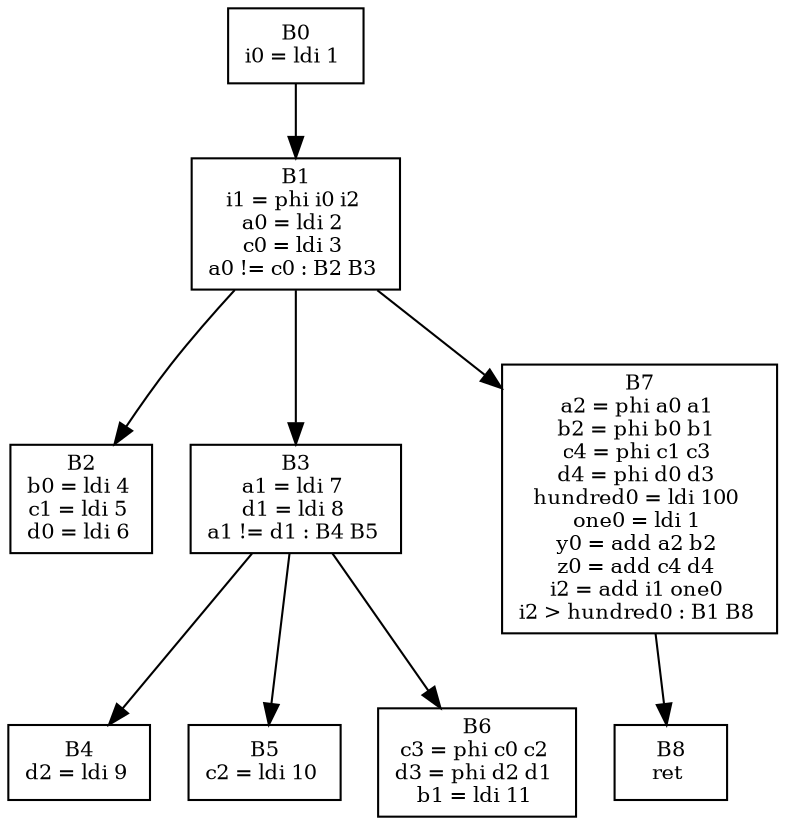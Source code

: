 digraph CFG {
B0 [shape=box,fontsize=10,label="B0\ni0 = ldi 1 \n"];
B0 -> B1;
B1 [shape=box,fontsize=10,label="B1\ni1 = phi i0 i2 \na0 = ldi 2 \nc0 = ldi 3 \na0 != c0 : B2 B3 \n"];
B1 -> B2;
B1 -> B3;
B1 -> B7;
B2 [shape=box,fontsize=10,label="B2\nb0 = ldi 4 \nc1 = ldi 5 \nd0 = ldi 6 \n"];
B3 [shape=box,fontsize=10,label="B3\na1 = ldi 7 \nd1 = ldi 8 \na1 != d1 : B4 B5 \n"];
B3 -> B4;
B3 -> B5;
B3 -> B6;
B4 [shape=box,fontsize=10,label="B4\nd2 = ldi 9 \n"];
B5 [shape=box,fontsize=10,label="B5\nc2 = ldi 10 \n"];
B6 [shape=box,fontsize=10,label="B6\nc3 = phi c0 c2 \nd3 = phi d2 d1 \nb1 = ldi 11 \n"];
B7 [shape=box,fontsize=10,label="B7\na2 = phi a0 a1 \nb2 = phi b0 b1 \nc4 = phi c1 c3 \nd4 = phi d0 d3 \nhundred0 = ldi 100 \none0 = ldi 1 \ny0 = add a2 b2 \nz0 = add c4 d4 \ni2 = add i1 one0 \ni2 > hundred0 : B1 B8 \n"];
B7 -> B8;
B8 [shape=box,fontsize=10,label="B8\nret \n"];
 }